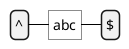 {
  "sha1": "dmya25o6ycdkrwa55y9puwuqo15ktpw",
  "insertion": {
    "when": "2024-06-01T09:03:03.198Z",
    "url": "https://twitter.com/riduidel/status/1601129293383610370",
    "user": "plantuml@gmail.com"
  }
}
@startregex
^abc$
@endregex
